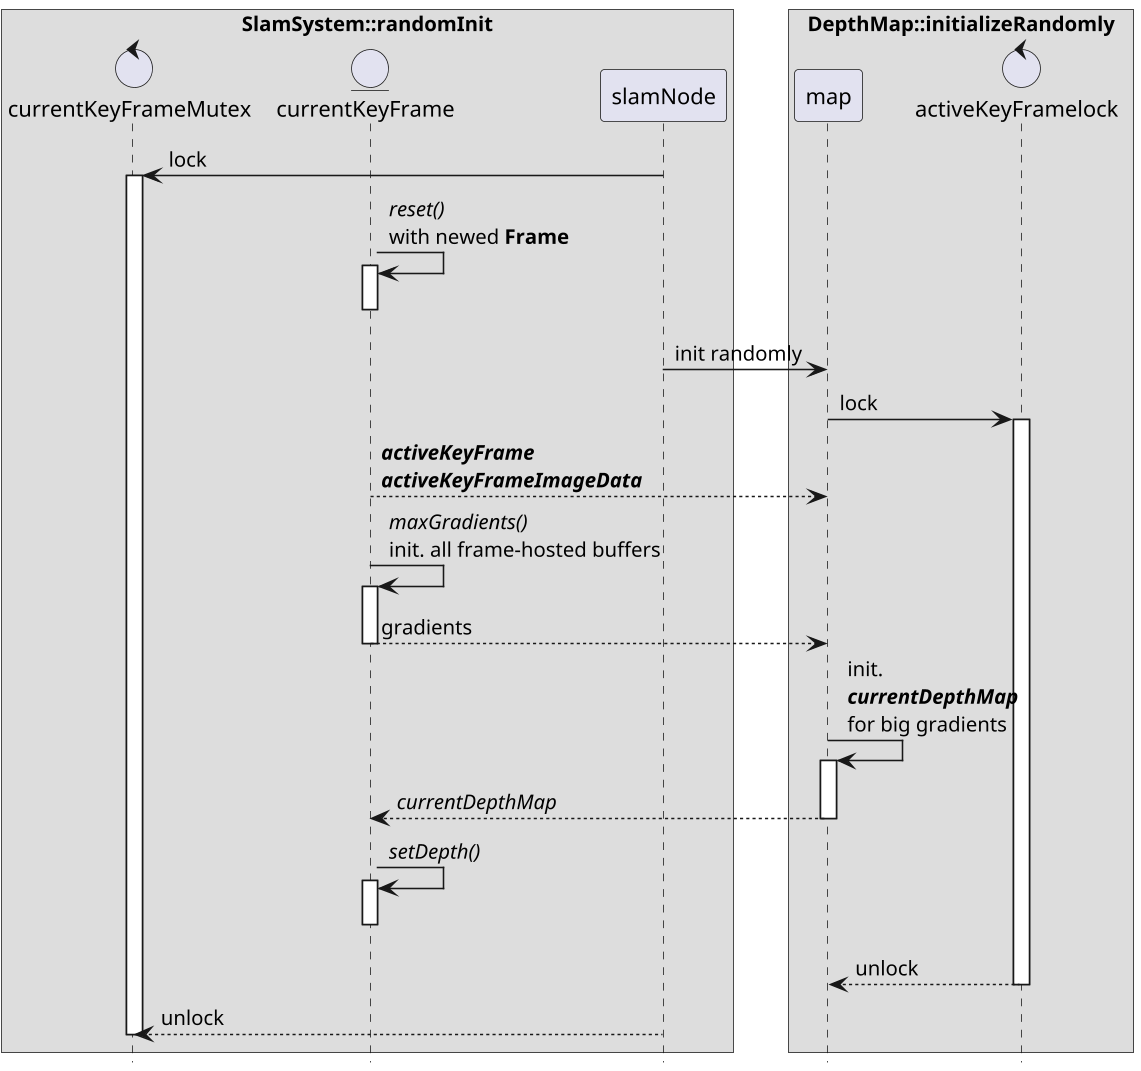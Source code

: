 @startuml
skinparam dpi 150
hide footbox

control currentKeyFrameMutex
entity currentKeyFrame
box "SlamSystem::randomInit"
participant currentKeyFrameMutex
participant currentKeyFrame
participant slamNode
end box

control activeKeyFramelock
box "DepthMap::initializeRandomly"
participant map
participant activeKeyFramelock
end box

slamNode -> currentKeyFrameMutex : lock
activate currentKeyFrameMutex

currentKeyFrame -> currentKeyFrame: //reset()//\nwith newed **Frame**
activate currentKeyFrame
deactivate currentKeyFrame

slamNode -> map: init randomly

map -> activeKeyFramelock : lock
activate activeKeyFramelock

map <-- currentKeyFrame : //**activeKeyFrame**//\n//**activeKeyFrameImageData**//

currentKeyFrame -> currentKeyFrame : //maxGradients()//\ninit. all frame-hosted buffers
activate currentKeyFrame
currentKeyFrame --> map: gradients
deactivate currentKeyFrame

map -> map : init. \n//**currentDepthMap**//\nfor big gradients
activate map
map --> currentKeyFrame : //currentDepthMap//
deactivate map

currentKeyFrame -> currentKeyFrame : //setDepth()//
activate currentKeyFrame
deactivate currentKeyFrame

map <-- activeKeyFramelock : unlock
deactivate activeKeyFramelock




slamNode --> currentKeyFrameMutex : unlock
deactivate currentKeyFrameMutex


@enduml
